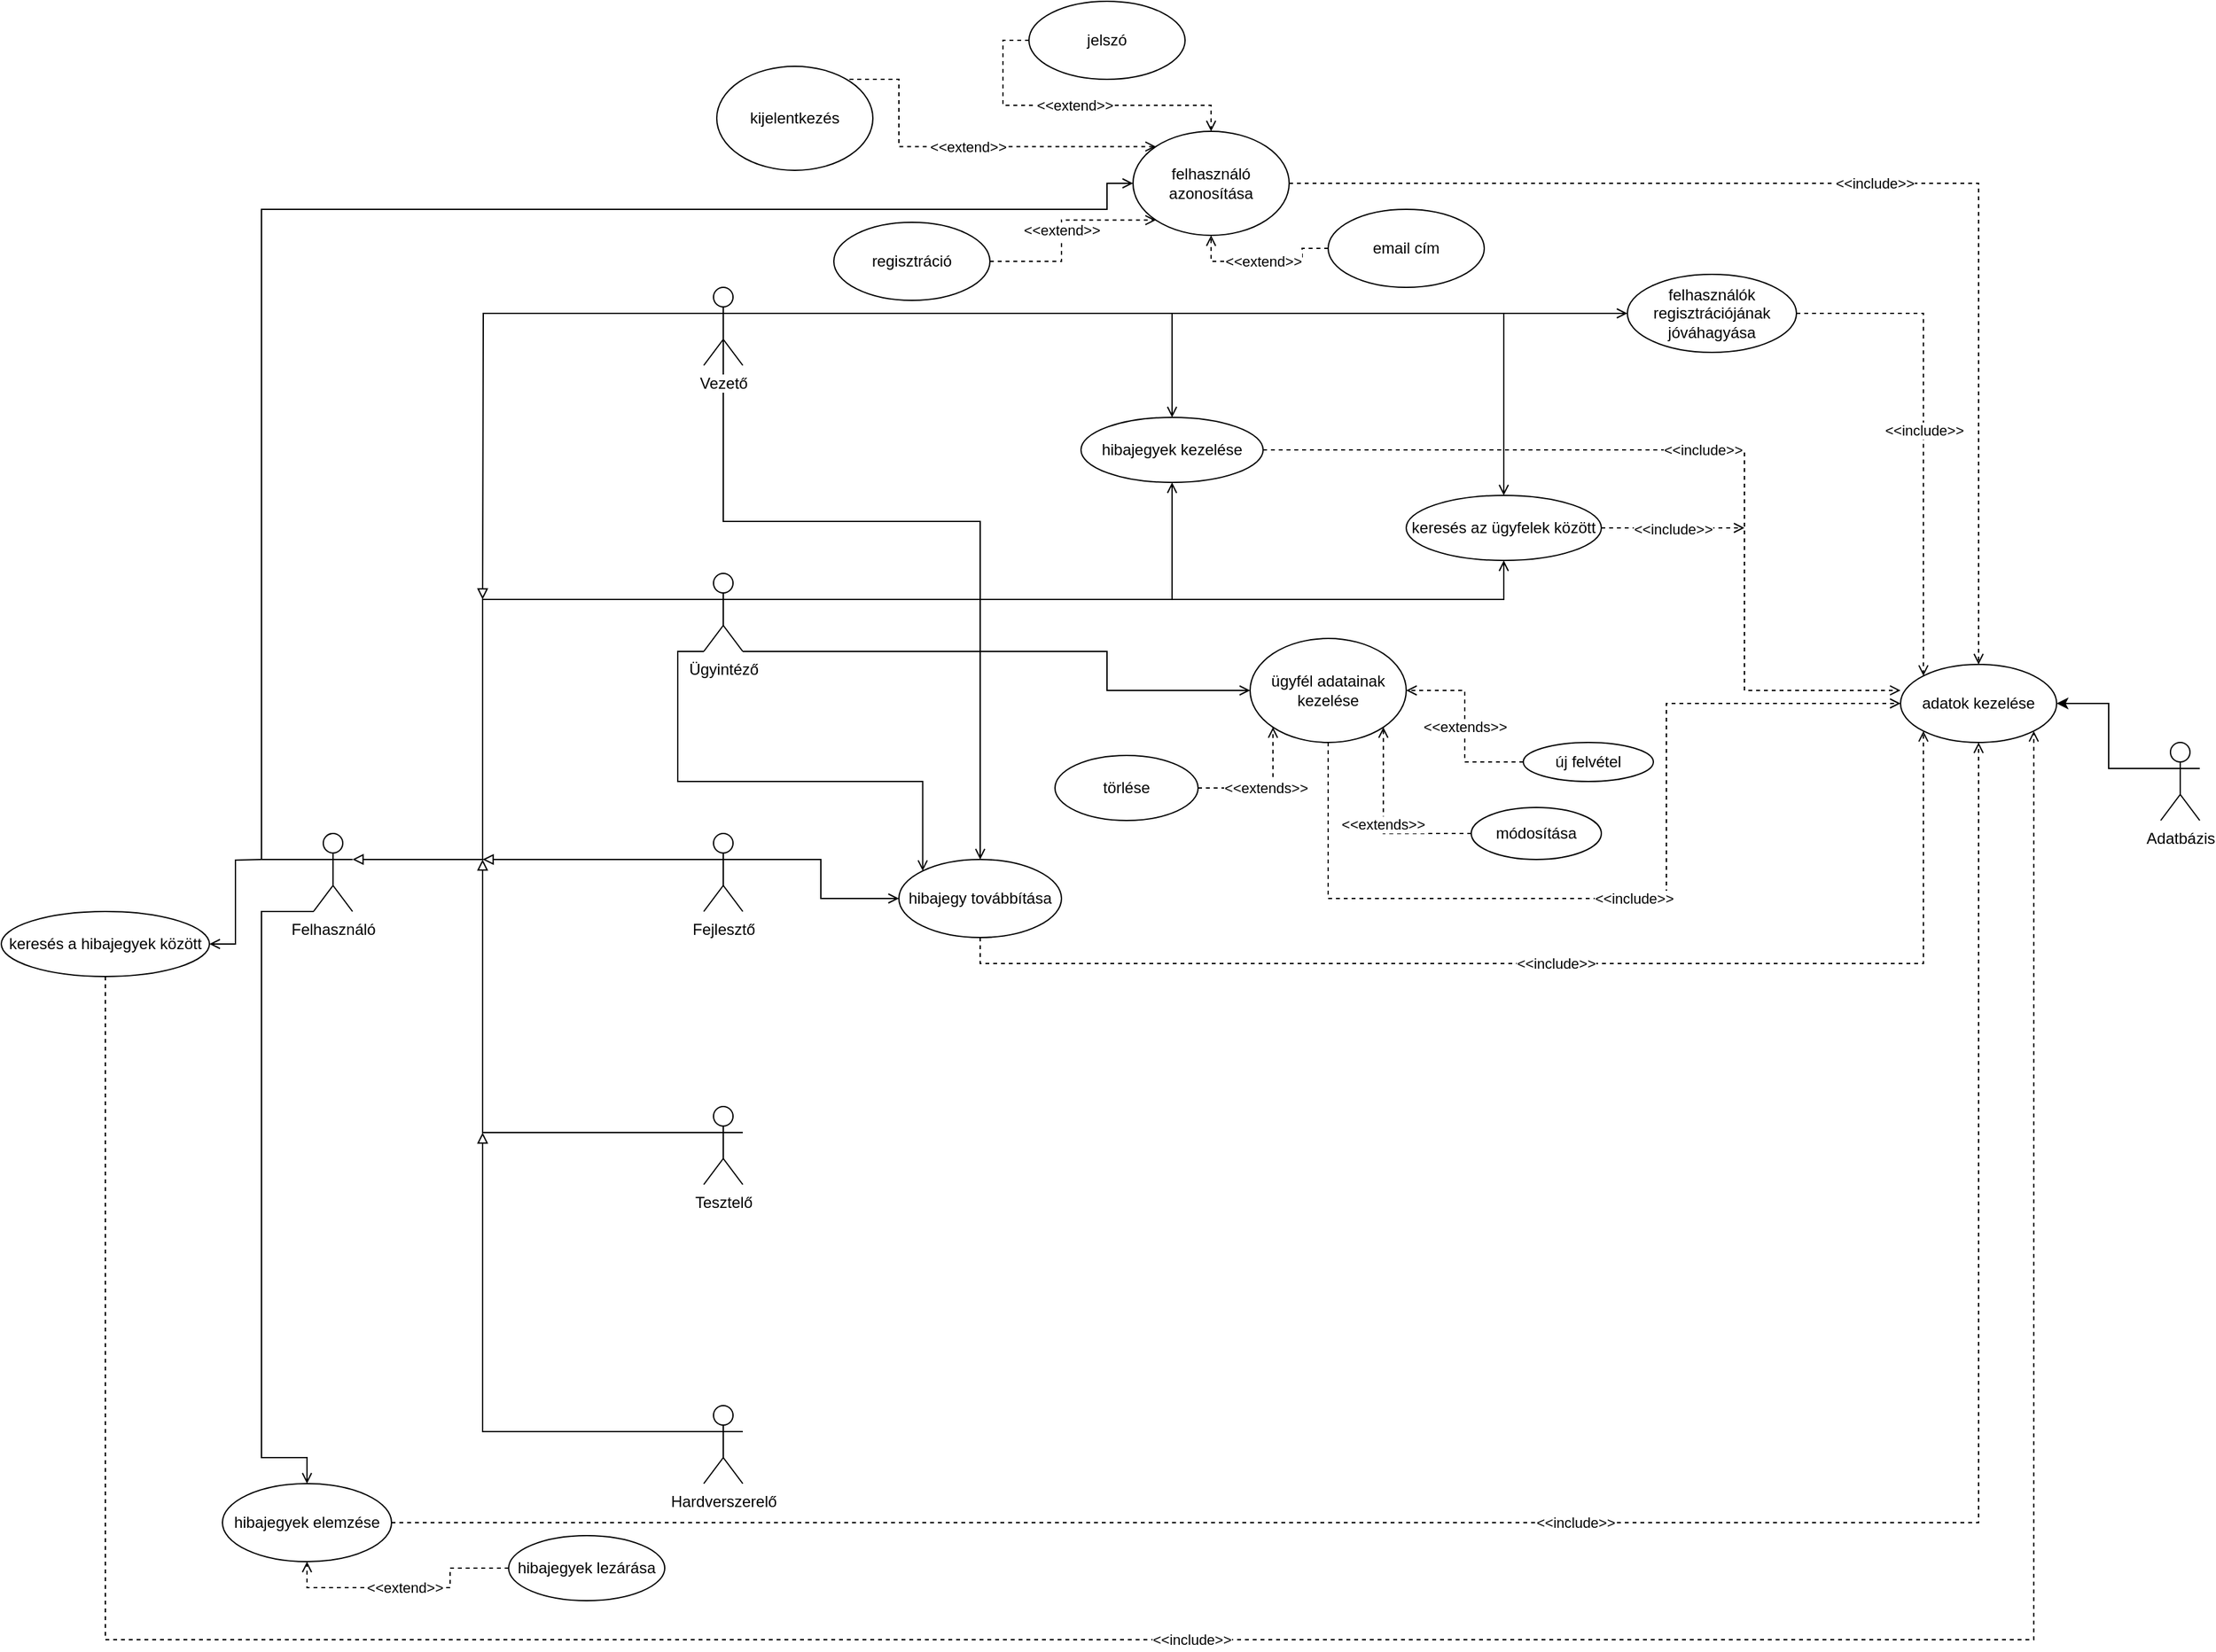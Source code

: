 <mxfile version="12.8.4" type="github">
  <diagram id="tKgVSa2ZyaZ9d1Cx3sKG" name="Page-1">
    <mxGraphModel dx="1140" dy="1337" grid="1" gridSize="10" guides="1" tooltips="1" connect="1" arrows="1" fold="1" page="1" pageScale="1" pageWidth="827" pageHeight="1169" math="0" shadow="0">
      <root>
        <mxCell id="0" />
        <mxCell id="1" parent="0" />
        <mxCell id="SDcFcOB728uCCUGHTapw-2" value="&amp;lt;&amp;lt;include&amp;gt;&amp;gt;" style="edgeStyle=orthogonalEdgeStyle;rounded=0;orthogonalLoop=1;jettySize=auto;html=1;entryX=0.5;entryY=0;entryDx=0;entryDy=0;dashed=1;endArrow=open;endFill=0;" parent="1" source="OgyzhSoIOuaZ956sOAGZ-1" target="OgyzhSoIOuaZ956sOAGZ-5" edge="1">
          <mxGeometry relative="1" as="geometry">
            <mxPoint x="400" y="-20.0" as="targetPoint" />
          </mxGeometry>
        </mxCell>
        <mxCell id="SDcFcOB728uCCUGHTapw-6" value="&amp;lt;&amp;lt;extend&amp;gt;&amp;gt;" style="edgeStyle=orthogonalEdgeStyle;rounded=0;orthogonalLoop=1;jettySize=auto;html=1;dashed=1;endArrow=open;endFill=0;exitX=0;exitY=0.5;exitDx=0;exitDy=0;entryX=0.5;entryY=1;entryDx=0;entryDy=0;" parent="1" source="SDcFcOB728uCCUGHTapw-3" target="OgyzhSoIOuaZ956sOAGZ-1" edge="1">
          <mxGeometry relative="1" as="geometry">
            <mxPoint x="380" y="-450" as="targetPoint" />
          </mxGeometry>
        </mxCell>
        <mxCell id="SDcFcOB728uCCUGHTapw-8" value="&amp;lt;&amp;lt;extend&amp;gt;&amp;gt;" style="edgeStyle=orthogonalEdgeStyle;rounded=0;orthogonalLoop=1;jettySize=auto;html=1;dashed=1;endArrow=open;endFill=0;exitX=0;exitY=0.5;exitDx=0;exitDy=0;entryX=0.5;entryY=0;entryDx=0;entryDy=0;" parent="1" source="SDcFcOB728uCCUGHTapw-4" target="OgyzhSoIOuaZ956sOAGZ-1" edge="1">
          <mxGeometry relative="1" as="geometry">
            <mxPoint x="380" y="-690" as="targetPoint" />
          </mxGeometry>
        </mxCell>
        <mxCell id="h7KGCQ8kjtkjl8msQsjL-59" value="&amp;lt;&amp;lt;extend&amp;gt;&amp;gt;" style="edgeStyle=orthogonalEdgeStyle;rounded=0;orthogonalLoop=1;jettySize=auto;html=1;endArrow=none;endFill=0;exitX=0;exitY=0;exitDx=0;exitDy=0;startArrow=open;startFill=0;dashed=1;" parent="1" source="OgyzhSoIOuaZ956sOAGZ-1" target="h7KGCQ8kjtkjl8msQsjL-58" edge="1">
          <mxGeometry relative="1" as="geometry">
            <Array as="points">
              <mxPoint x="160" y="-398" />
              <mxPoint x="160" y="-450" />
            </Array>
          </mxGeometry>
        </mxCell>
        <mxCell id="OgyzhSoIOuaZ956sOAGZ-1" value="&lt;font style=&quot;vertical-align: inherit&quot;&gt;&lt;font style=&quot;vertical-align: inherit&quot;&gt;felhasználó azonosítása&lt;/font&gt;&lt;/font&gt;" style="ellipse;whiteSpace=wrap;html=1;" parent="1" vertex="1">
          <mxGeometry x="340" y="-410" width="120" height="80" as="geometry" />
        </mxCell>
        <mxCell id="h7KGCQ8kjtkjl8msQsjL-58" value="kijelentkezés" style="ellipse;whiteSpace=wrap;html=1;" parent="1" vertex="1">
          <mxGeometry x="20" y="-460" width="120" height="80" as="geometry" />
        </mxCell>
        <mxCell id="OgyzhSoIOuaZ956sOAGZ-21" value="" style="edgeStyle=orthogonalEdgeStyle;rounded=0;orthogonalLoop=1;jettySize=auto;html=1;endArrow=block;endFill=0;exitX=0;exitY=0.333;exitDx=0;exitDy=0;exitPerimeter=0;entryX=1;entryY=0.333;entryDx=0;entryDy=0;entryPerimeter=0;" parent="1" source="OgyzhSoIOuaZ956sOAGZ-2" target="OgyzhSoIOuaZ956sOAGZ-16" edge="1">
          <mxGeometry relative="1" as="geometry">
            <mxPoint x="-70.0" y="-40.0" as="targetPoint" />
            <Array as="points">
              <mxPoint x="-160" y="-50" />
              <mxPoint x="-160" y="150" />
            </Array>
          </mxGeometry>
        </mxCell>
        <mxCell id="h7KGCQ8kjtkjl8msQsjL-3" value="" style="edgeStyle=orthogonalEdgeStyle;rounded=0;orthogonalLoop=1;jettySize=auto;html=1;endArrow=open;endFill=0;entryX=0;entryY=0.5;entryDx=0;entryDy=0;exitX=1;exitY=1;exitDx=0;exitDy=0;exitPerimeter=0;" parent="1" source="OgyzhSoIOuaZ956sOAGZ-2" target="h7KGCQ8kjtkjl8msQsjL-1" edge="1">
          <mxGeometry relative="1" as="geometry">
            <mxPoint x="120" y="-40" as="targetPoint" />
            <Array as="points">
              <mxPoint x="320" y="-10" />
              <mxPoint x="320" y="20" />
            </Array>
          </mxGeometry>
        </mxCell>
        <mxCell id="h7KGCQ8kjtkjl8msQsjL-39" value="" style="edgeStyle=orthogonalEdgeStyle;rounded=0;orthogonalLoop=1;jettySize=auto;html=1;endArrow=open;endFill=0;exitX=1;exitY=0.333;exitDx=0;exitDy=0;exitPerimeter=0;entryX=0.5;entryY=1;entryDx=0;entryDy=0;" parent="1" source="OgyzhSoIOuaZ956sOAGZ-2" target="h7KGCQ8kjtkjl8msQsjL-32" edge="1">
          <mxGeometry relative="1" as="geometry">
            <mxPoint x="120" y="-40.0" as="targetPoint" />
          </mxGeometry>
        </mxCell>
        <mxCell id="h7KGCQ8kjtkjl8msQsjL-48" value="" style="edgeStyle=orthogonalEdgeStyle;rounded=0;orthogonalLoop=1;jettySize=auto;html=1;endArrow=open;endFill=0;entryX=0;entryY=0;entryDx=0;entryDy=0;exitX=0;exitY=1;exitDx=0;exitDy=0;exitPerimeter=0;" parent="1" source="OgyzhSoIOuaZ956sOAGZ-2" target="h7KGCQ8kjtkjl8msQsjL-42" edge="1">
          <mxGeometry relative="1" as="geometry">
            <mxPoint x="25" y="70" as="targetPoint" />
            <Array as="points">
              <mxPoint x="-10" y="-10" />
              <mxPoint x="-10" y="90" />
              <mxPoint x="179" y="90" />
            </Array>
          </mxGeometry>
        </mxCell>
        <mxCell id="GiQxV7Go3dVCYtoei7Or-14" value="" style="edgeStyle=orthogonalEdgeStyle;rounded=0;orthogonalLoop=1;jettySize=auto;html=1;endArrow=open;endFill=0;" edge="1" parent="1" source="OgyzhSoIOuaZ956sOAGZ-2" target="GiQxV7Go3dVCYtoei7Or-5">
          <mxGeometry relative="1" as="geometry">
            <mxPoint x="25" y="-150" as="targetPoint" />
            <Array as="points">
              <mxPoint x="625" y="-50" />
            </Array>
          </mxGeometry>
        </mxCell>
        <mxCell id="OgyzhSoIOuaZ956sOAGZ-2" value="&lt;font style=&quot;vertical-align: inherit&quot;&gt;&lt;font style=&quot;vertical-align: inherit&quot;&gt;Ügyintéző&lt;/font&gt;&lt;/font&gt;" style="shape=umlActor;verticalLabelPosition=bottom;labelBackgroundColor=#ffffff;verticalAlign=top;html=1;outlineConnect=0;" parent="1" vertex="1">
          <mxGeometry x="10" y="-70" width="30" height="60" as="geometry" />
        </mxCell>
        <mxCell id="OgyzhSoIOuaZ956sOAGZ-7" value="" style="edgeStyle=orthogonalEdgeStyle;rounded=0;orthogonalLoop=1;jettySize=auto;html=1;exitX=0;exitY=0.333;exitDx=0;exitDy=0;exitPerimeter=0;entryX=1;entryY=0.5;entryDx=0;entryDy=0;" parent="1" source="OgyzhSoIOuaZ956sOAGZ-3" target="OgyzhSoIOuaZ956sOAGZ-5" edge="1">
          <mxGeometry relative="1" as="geometry">
            <mxPoint x="1050" y="90" as="targetPoint" />
          </mxGeometry>
        </mxCell>
        <mxCell id="OgyzhSoIOuaZ956sOAGZ-3" value="&lt;font style=&quot;vertical-align: inherit&quot;&gt;&lt;font style=&quot;vertical-align: inherit&quot;&gt;Adatbázis&lt;/font&gt;&lt;/font&gt;" style="shape=umlActor;verticalLabelPosition=bottom;labelBackgroundColor=#ffffff;verticalAlign=top;html=1;outlineConnect=0;" parent="1" vertex="1">
          <mxGeometry x="1130" y="60" width="30" height="60" as="geometry" />
        </mxCell>
        <mxCell id="OgyzhSoIOuaZ956sOAGZ-5" value="&lt;font style=&quot;vertical-align: inherit&quot;&gt;&lt;font style=&quot;vertical-align: inherit&quot;&gt;adatok kezelése&lt;/font&gt;&lt;/font&gt;" style="ellipse;whiteSpace=wrap;html=1;" parent="1" vertex="1">
          <mxGeometry x="930" width="120" height="60" as="geometry" />
        </mxCell>
        <mxCell id="OgyzhSoIOuaZ956sOAGZ-19" value="" style="edgeStyle=orthogonalEdgeStyle;rounded=0;orthogonalLoop=1;jettySize=auto;html=1;exitX=0;exitY=0.333;exitDx=0;exitDy=0;exitPerimeter=0;endArrow=block;endFill=0;" parent="1" source="OgyzhSoIOuaZ956sOAGZ-8" edge="1">
          <mxGeometry relative="1" as="geometry">
            <mxPoint x="-160" y="-50" as="targetPoint" />
          </mxGeometry>
        </mxCell>
        <mxCell id="h7KGCQ8kjtkjl8msQsjL-21" value="" style="edgeStyle=orthogonalEdgeStyle;rounded=0;orthogonalLoop=1;jettySize=auto;html=1;endArrow=open;endFill=0;entryX=0;entryY=0.5;entryDx=0;entryDy=0;exitX=1;exitY=0.333;exitDx=0;exitDy=0;exitPerimeter=0;" parent="1" source="OgyzhSoIOuaZ956sOAGZ-8" target="h7KGCQ8kjtkjl8msQsjL-17" edge="1">
          <mxGeometry relative="1" as="geometry">
            <mxPoint x="340" y="-270" as="sourcePoint" />
            <mxPoint x="120" y="-260" as="targetPoint" />
          </mxGeometry>
        </mxCell>
        <mxCell id="h7KGCQ8kjtkjl8msQsjL-41" value="" style="edgeStyle=orthogonalEdgeStyle;rounded=0;orthogonalLoop=1;jettySize=auto;html=1;endArrow=open;endFill=0;entryX=0.5;entryY=0;entryDx=0;entryDy=0;exitX=1;exitY=0.333;exitDx=0;exitDy=0;exitPerimeter=0;" parent="1" source="OgyzhSoIOuaZ956sOAGZ-8" target="h7KGCQ8kjtkjl8msQsjL-32" edge="1">
          <mxGeometry relative="1" as="geometry">
            <mxPoint x="25" y="-150.0" as="targetPoint" />
            <Array as="points">
              <mxPoint x="370" y="-270" />
            </Array>
            <mxPoint x="40" y="-280" as="sourcePoint" />
          </mxGeometry>
        </mxCell>
        <mxCell id="h7KGCQ8kjtkjl8msQsjL-44" value="" style="edgeStyle=orthogonalEdgeStyle;rounded=0;orthogonalLoop=1;jettySize=auto;html=1;endArrow=open;endFill=0;entryX=0.5;entryY=0;entryDx=0;entryDy=0;exitX=0.5;exitY=0.5;exitDx=0;exitDy=0;exitPerimeter=0;" parent="1" source="OgyzhSoIOuaZ956sOAGZ-8" target="h7KGCQ8kjtkjl8msQsjL-42" edge="1">
          <mxGeometry relative="1" as="geometry">
            <mxPoint x="25" y="-150.0" as="targetPoint" />
            <Array as="points">
              <mxPoint x="25" y="-110" />
              <mxPoint x="223" y="-110" />
            </Array>
          </mxGeometry>
        </mxCell>
        <mxCell id="GiQxV7Go3dVCYtoei7Or-12" value="" style="edgeStyle=orthogonalEdgeStyle;rounded=0;orthogonalLoop=1;jettySize=auto;html=1;endArrow=open;endFill=0;entryX=0.5;entryY=0;entryDx=0;entryDy=0;" edge="1" parent="1" source="OgyzhSoIOuaZ956sOAGZ-8" target="GiQxV7Go3dVCYtoei7Or-5">
          <mxGeometry relative="1" as="geometry">
            <mxPoint x="25" y="-150" as="targetPoint" />
            <Array as="points">
              <mxPoint x="625" y="-270" />
            </Array>
          </mxGeometry>
        </mxCell>
        <mxCell id="OgyzhSoIOuaZ956sOAGZ-8" value="&lt;font style=&quot;vertical-align: inherit&quot;&gt;&lt;font style=&quot;vertical-align: inherit&quot;&gt;&lt;font style=&quot;vertical-align: inherit&quot;&gt;&lt;font style=&quot;vertical-align: inherit&quot;&gt;Vezető&lt;/font&gt;&lt;/font&gt;&lt;/font&gt;&lt;/font&gt;" style="shape=umlActor;verticalLabelPosition=bottom;labelBackgroundColor=#ffffff;verticalAlign=top;html=1;outlineConnect=0;" parent="1" vertex="1">
          <mxGeometry x="10" y="-290" width="30" height="60" as="geometry" />
        </mxCell>
        <mxCell id="OgyzhSoIOuaZ956sOAGZ-23" value="" style="edgeStyle=orthogonalEdgeStyle;rounded=0;orthogonalLoop=1;jettySize=auto;html=1;endArrow=block;endFill=0;exitX=0;exitY=0.333;exitDx=0;exitDy=0;exitPerimeter=0;" parent="1" source="OgyzhSoIOuaZ956sOAGZ-13" edge="1">
          <mxGeometry relative="1" as="geometry">
            <mxPoint x="-160" y="150" as="targetPoint" />
          </mxGeometry>
        </mxCell>
        <mxCell id="h7KGCQ8kjtkjl8msQsjL-50" value="" style="edgeStyle=orthogonalEdgeStyle;rounded=0;orthogonalLoop=1;jettySize=auto;html=1;endArrow=open;endFill=0;entryX=0;entryY=0.5;entryDx=0;entryDy=0;exitX=1;exitY=0.333;exitDx=0;exitDy=0;exitPerimeter=0;" parent="1" source="OgyzhSoIOuaZ956sOAGZ-13" target="h7KGCQ8kjtkjl8msQsjL-42" edge="1">
          <mxGeometry relative="1" as="geometry">
            <mxPoint x="120" y="160" as="targetPoint" />
          </mxGeometry>
        </mxCell>
        <mxCell id="OgyzhSoIOuaZ956sOAGZ-13" value="&lt;font style=&quot;vertical-align: inherit&quot;&gt;&lt;font style=&quot;vertical-align: inherit&quot;&gt;Fejlesztő&lt;/font&gt;&lt;/font&gt;" style="shape=umlActor;verticalLabelPosition=bottom;labelBackgroundColor=#ffffff;verticalAlign=top;html=1;outlineConnect=0;" parent="1" vertex="1">
          <mxGeometry x="10" y="130" width="30" height="60" as="geometry" />
        </mxCell>
        <mxCell id="OgyzhSoIOuaZ956sOAGZ-25" value="" style="edgeStyle=orthogonalEdgeStyle;rounded=0;orthogonalLoop=1;jettySize=auto;html=1;endArrow=block;endFill=0;exitX=0;exitY=0.333;exitDx=0;exitDy=0;exitPerimeter=0;" parent="1" source="OgyzhSoIOuaZ956sOAGZ-14" edge="1">
          <mxGeometry relative="1" as="geometry">
            <mxPoint x="-160" y="150" as="targetPoint" />
            <Array as="points">
              <mxPoint x="-160" y="360" />
            </Array>
          </mxGeometry>
        </mxCell>
        <mxCell id="OgyzhSoIOuaZ956sOAGZ-14" value="&lt;font style=&quot;vertical-align: inherit&quot;&gt;&lt;font style=&quot;vertical-align: inherit&quot;&gt;Tesztelő&lt;/font&gt;&lt;/font&gt;" style="shape=umlActor;verticalLabelPosition=bottom;labelBackgroundColor=#ffffff;verticalAlign=top;html=1;outlineConnect=0;" parent="1" vertex="1">
          <mxGeometry x="10" y="340" width="30" height="60" as="geometry" />
        </mxCell>
        <mxCell id="h7KGCQ8kjtkjl8msQsjL-31" value="" style="edgeStyle=orthogonalEdgeStyle;rounded=0;orthogonalLoop=1;jettySize=auto;html=1;endArrow=block;endFill=0;exitX=0;exitY=0.333;exitDx=0;exitDy=0;exitPerimeter=0;" parent="1" source="OgyzhSoIOuaZ956sOAGZ-15" edge="1">
          <mxGeometry relative="1" as="geometry">
            <mxPoint x="-160" y="360" as="targetPoint" />
            <Array as="points">
              <mxPoint x="-160" y="590" />
            </Array>
          </mxGeometry>
        </mxCell>
        <mxCell id="OgyzhSoIOuaZ956sOAGZ-15" value="&lt;font style=&quot;vertical-align: inherit&quot;&gt;&lt;font style=&quot;vertical-align: inherit&quot;&gt;Hardverszerelő&lt;/font&gt;&lt;/font&gt;" style="shape=umlActor;verticalLabelPosition=bottom;labelBackgroundColor=#ffffff;verticalAlign=top;html=1;outlineConnect=0;" parent="1" vertex="1">
          <mxGeometry x="10" y="570" width="30" height="60" as="geometry" />
        </mxCell>
        <mxCell id="h7KGCQ8kjtkjl8msQsjL-7" value="" style="edgeStyle=orthogonalEdgeStyle;rounded=0;orthogonalLoop=1;jettySize=auto;html=1;endArrow=open;endFill=0;exitX=0;exitY=0.333;exitDx=0;exitDy=0;exitPerimeter=0;entryX=0;entryY=0.5;entryDx=0;entryDy=0;" parent="1" source="OgyzhSoIOuaZ956sOAGZ-16" target="OgyzhSoIOuaZ956sOAGZ-1" edge="1">
          <mxGeometry relative="1" as="geometry">
            <mxPoint x="170" y="290" as="targetPoint" />
            <Array as="points">
              <mxPoint x="-330" y="150" />
              <mxPoint x="-330" y="-350" />
              <mxPoint x="320" y="-350" />
              <mxPoint x="320" y="-370" />
            </Array>
          </mxGeometry>
        </mxCell>
        <mxCell id="h7KGCQ8kjtkjl8msQsjL-57" value="" style="edgeStyle=orthogonalEdgeStyle;rounded=0;orthogonalLoop=1;jettySize=auto;html=1;endArrow=open;endFill=0;entryX=0.5;entryY=0;entryDx=0;entryDy=0;exitX=0;exitY=1;exitDx=0;exitDy=0;exitPerimeter=0;" parent="1" source="OgyzhSoIOuaZ956sOAGZ-16" target="h7KGCQ8kjtkjl8msQsjL-22" edge="1">
          <mxGeometry relative="1" as="geometry">
            <mxPoint x="-370.0" y="160" as="targetPoint" />
            <Array as="points">
              <mxPoint x="-330" y="190" />
              <mxPoint x="-330" y="610" />
              <mxPoint x="-295" y="610" />
            </Array>
            <mxPoint x="-380" y="230" as="sourcePoint" />
          </mxGeometry>
        </mxCell>
        <mxCell id="GiQxV7Go3dVCYtoei7Or-8" value="" style="edgeStyle=orthogonalEdgeStyle;rounded=0;orthogonalLoop=1;jettySize=auto;html=1;entryX=1;entryY=0.5;entryDx=0;entryDy=0;endArrow=open;endFill=0;" edge="1" parent="1" target="GiQxV7Go3dVCYtoei7Or-6">
          <mxGeometry relative="1" as="geometry">
            <mxPoint x="-330" y="150" as="sourcePoint" />
            <mxPoint x="-370" y="160" as="targetPoint" />
          </mxGeometry>
        </mxCell>
        <mxCell id="OgyzhSoIOuaZ956sOAGZ-16" value="&lt;font style=&quot;vertical-align: inherit&quot;&gt;&lt;font style=&quot;vertical-align: inherit&quot;&gt;Felhasználó&lt;/font&gt;&lt;/font&gt;" style="shape=umlActor;verticalLabelPosition=bottom;labelBackgroundColor=#ffffff;verticalAlign=top;html=1;outlineConnect=0;" parent="1" vertex="1">
          <mxGeometry x="-290" y="130" width="30" height="60" as="geometry" />
        </mxCell>
        <mxCell id="SDcFcOB728uCCUGHTapw-3" value="email cím" style="ellipse;whiteSpace=wrap;html=1;" parent="1" vertex="1">
          <mxGeometry x="490" y="-350" width="120" height="60" as="geometry" />
        </mxCell>
        <mxCell id="SDcFcOB728uCCUGHTapw-4" value="jelszó" style="ellipse;whiteSpace=wrap;html=1;" parent="1" vertex="1">
          <mxGeometry x="260" y="-510" width="120" height="60" as="geometry" />
        </mxCell>
        <mxCell id="SDcFcOB728uCCUGHTapw-11" value="&amp;lt;&amp;lt;extend&amp;gt;&amp;gt;" style="edgeStyle=orthogonalEdgeStyle;rounded=0;orthogonalLoop=1;jettySize=auto;html=1;dashed=1;endArrow=open;endFill=0;entryX=0;entryY=1;entryDx=0;entryDy=0;" parent="1" source="SDcFcOB728uCCUGHTapw-9" target="OgyzhSoIOuaZ956sOAGZ-1" edge="1">
          <mxGeometry relative="1" as="geometry">
            <mxPoint x="430" y="-380" as="targetPoint" />
          </mxGeometry>
        </mxCell>
        <mxCell id="SDcFcOB728uCCUGHTapw-9" value="regisztráció" style="ellipse;whiteSpace=wrap;html=1;" parent="1" vertex="1">
          <mxGeometry x="110" y="-340" width="120" height="60" as="geometry" />
        </mxCell>
        <mxCell id="h7KGCQ8kjtkjl8msQsjL-5" value="&amp;lt;&amp;lt;include&amp;gt;&amp;gt;" style="edgeStyle=orthogonalEdgeStyle;rounded=0;orthogonalLoop=1;jettySize=auto;html=1;endArrow=open;endFill=0;entryX=0;entryY=0.5;entryDx=0;entryDy=0;dashed=1;" parent="1" source="h7KGCQ8kjtkjl8msQsjL-1" target="OgyzhSoIOuaZ956sOAGZ-5" edge="1">
          <mxGeometry relative="1" as="geometry">
            <mxPoint x="590" y="180" as="targetPoint" />
            <Array as="points">
              <mxPoint x="750" y="180" />
              <mxPoint x="750" y="30" />
            </Array>
          </mxGeometry>
        </mxCell>
        <mxCell id="h7KGCQ8kjtkjl8msQsjL-1" value="ügyfél adatainak kezelése" style="ellipse;whiteSpace=wrap;html=1;" parent="1" vertex="1">
          <mxGeometry x="430" y="-20" width="120" height="80" as="geometry" />
        </mxCell>
        <mxCell id="h7KGCQ8kjtkjl8msQsjL-14" value="&amp;lt;&amp;lt;extends&amp;gt;&amp;gt;" style="edgeStyle=orthogonalEdgeStyle;rounded=0;orthogonalLoop=1;jettySize=auto;html=1;endArrow=open;endFill=0;entryX=1;entryY=0.5;entryDx=0;entryDy=0;dashed=1;" parent="1" source="h7KGCQ8kjtkjl8msQsjL-10" target="h7KGCQ8kjtkjl8msQsjL-1" edge="1">
          <mxGeometry relative="1" as="geometry">
            <mxPoint x="550" y="255" as="targetPoint" />
          </mxGeometry>
        </mxCell>
        <mxCell id="h7KGCQ8kjtkjl8msQsjL-10" value="új felvétel" style="ellipse;whiteSpace=wrap;html=1;" parent="1" vertex="1">
          <mxGeometry x="640" y="60" width="100" height="30" as="geometry" />
        </mxCell>
        <mxCell id="h7KGCQ8kjtkjl8msQsjL-11" value="módosítása" style="ellipse;whiteSpace=wrap;html=1;" parent="1" vertex="1">
          <mxGeometry x="600" y="110" width="100" height="40" as="geometry" />
        </mxCell>
        <mxCell id="h7KGCQ8kjtkjl8msQsjL-12" value="törlése" style="ellipse;whiteSpace=wrap;html=1;" parent="1" vertex="1">
          <mxGeometry x="280" y="70" width="110" height="50" as="geometry" />
        </mxCell>
        <mxCell id="h7KGCQ8kjtkjl8msQsjL-15" value="&amp;lt;&amp;lt;extends&amp;gt;&amp;gt;" style="edgeStyle=orthogonalEdgeStyle;rounded=0;orthogonalLoop=1;jettySize=auto;html=1;endArrow=open;endFill=0;entryX=1;entryY=1;entryDx=0;entryDy=0;exitX=0;exitY=0.5;exitDx=0;exitDy=0;dashed=1;" parent="1" source="h7KGCQ8kjtkjl8msQsjL-11" target="h7KGCQ8kjtkjl8msQsjL-1" edge="1">
          <mxGeometry relative="1" as="geometry">
            <mxPoint x="640" y="265" as="sourcePoint" />
            <mxPoint x="560.0" y="220" as="targetPoint" />
            <Array as="points">
              <mxPoint x="532" y="130" />
            </Array>
          </mxGeometry>
        </mxCell>
        <mxCell id="h7KGCQ8kjtkjl8msQsjL-16" value="&amp;lt;&amp;lt;extends&amp;gt;&amp;gt;" style="edgeStyle=orthogonalEdgeStyle;rounded=0;orthogonalLoop=1;jettySize=auto;html=1;endArrow=open;endFill=0;entryX=0;entryY=1;entryDx=0;entryDy=0;exitX=1;exitY=0.5;exitDx=0;exitDy=0;dashed=1;" parent="1" source="h7KGCQ8kjtkjl8msQsjL-12" target="h7KGCQ8kjtkjl8msQsjL-1" edge="1">
          <mxGeometry relative="1" as="geometry">
            <mxPoint x="640" y="265" as="sourcePoint" />
            <mxPoint x="560.0" y="220" as="targetPoint" />
          </mxGeometry>
        </mxCell>
        <mxCell id="h7KGCQ8kjtkjl8msQsjL-19" value="&amp;lt;&amp;lt;include&amp;gt;&amp;gt;" style="edgeStyle=orthogonalEdgeStyle;rounded=0;orthogonalLoop=1;jettySize=auto;html=1;dashed=1;endArrow=open;endFill=0;entryX=0;entryY=0;entryDx=0;entryDy=0;" parent="1" source="h7KGCQ8kjtkjl8msQsjL-17" target="OgyzhSoIOuaZ956sOAGZ-5" edge="1">
          <mxGeometry relative="1" as="geometry">
            <mxPoint x="780" y="-70.0" as="targetPoint" />
          </mxGeometry>
        </mxCell>
        <mxCell id="h7KGCQ8kjtkjl8msQsjL-17" value="felhasználók regisztrációjának jóváhagyása" style="ellipse;whiteSpace=wrap;html=1;" parent="1" vertex="1">
          <mxGeometry x="720" y="-300" width="130" height="60" as="geometry" />
        </mxCell>
        <mxCell id="h7KGCQ8kjtkjl8msQsjL-24" value="&amp;lt;&amp;lt;include&amp;gt;&amp;gt;" style="edgeStyle=orthogonalEdgeStyle;rounded=0;orthogonalLoop=1;jettySize=auto;html=1;endArrow=open;endFill=0;entryX=0.5;entryY=1;entryDx=0;entryDy=0;dashed=1;" parent="1" source="h7KGCQ8kjtkjl8msQsjL-22" target="OgyzhSoIOuaZ956sOAGZ-5" edge="1">
          <mxGeometry relative="1" as="geometry">
            <mxPoint x="430" y="660" as="targetPoint" />
          </mxGeometry>
        </mxCell>
        <mxCell id="h7KGCQ8kjtkjl8msQsjL-22" value="hibajegyek elemzése" style="ellipse;whiteSpace=wrap;html=1;" parent="1" vertex="1">
          <mxGeometry x="-360" y="630" width="130" height="60" as="geometry" />
        </mxCell>
        <mxCell id="h7KGCQ8kjtkjl8msQsjL-29" value="&amp;lt;&amp;lt;extend&amp;gt;&amp;gt;" style="edgeStyle=orthogonalEdgeStyle;rounded=0;orthogonalLoop=1;jettySize=auto;html=1;endArrow=open;endFill=0;entryX=0.5;entryY=1;entryDx=0;entryDy=0;dashed=1;" parent="1" source="h7KGCQ8kjtkjl8msQsjL-27" target="h7KGCQ8kjtkjl8msQsjL-22" edge="1">
          <mxGeometry relative="1" as="geometry">
            <mxPoint x="240" y="710" as="targetPoint" />
          </mxGeometry>
        </mxCell>
        <mxCell id="h7KGCQ8kjtkjl8msQsjL-27" value="hibajegyek lezárása" style="ellipse;whiteSpace=wrap;html=1;" parent="1" vertex="1">
          <mxGeometry x="-140" y="670" width="120" height="50" as="geometry" />
        </mxCell>
        <mxCell id="h7KGCQ8kjtkjl8msQsjL-37" value="&amp;lt;&amp;lt;include&amp;gt;&amp;gt;" style="edgeStyle=orthogonalEdgeStyle;rounded=0;orthogonalLoop=1;jettySize=auto;html=1;endArrow=open;endFill=0;dashed=1;entryX=0;entryY=0.333;entryDx=0;entryDy=0;entryPerimeter=0;" parent="1" source="h7KGCQ8kjtkjl8msQsjL-32" target="OgyzhSoIOuaZ956sOAGZ-5" edge="1">
          <mxGeometry relative="1" as="geometry">
            <mxPoint x="520" y="-165" as="targetPoint" />
            <Array as="points">
              <mxPoint x="810" y="-165" />
              <mxPoint x="810" y="20" />
            </Array>
          </mxGeometry>
        </mxCell>
        <mxCell id="h7KGCQ8kjtkjl8msQsjL-32" value="hibajegyek kezelése" style="ellipse;whiteSpace=wrap;html=1;" parent="1" vertex="1">
          <mxGeometry x="300" y="-190" width="140" height="50" as="geometry" />
        </mxCell>
        <mxCell id="h7KGCQ8kjtkjl8msQsjL-46" value="&amp;lt;&amp;lt;include&amp;gt;&amp;gt;" style="edgeStyle=orthogonalEdgeStyle;rounded=0;orthogonalLoop=1;jettySize=auto;html=1;endArrow=open;endFill=0;dashed=1;entryX=0;entryY=1;entryDx=0;entryDy=0;" parent="1" source="h7KGCQ8kjtkjl8msQsjL-42" target="OgyzhSoIOuaZ956sOAGZ-5" edge="1">
          <mxGeometry relative="1" as="geometry">
            <mxPoint x="365" y="180" as="targetPoint" />
            <Array as="points">
              <mxPoint x="223" y="230" />
              <mxPoint x="948" y="230" />
            </Array>
          </mxGeometry>
        </mxCell>
        <mxCell id="h7KGCQ8kjtkjl8msQsjL-42" value="hibajegy továbbítása" style="ellipse;whiteSpace=wrap;html=1;" parent="1" vertex="1">
          <mxGeometry x="160" y="150" width="125" height="60" as="geometry" />
        </mxCell>
        <mxCell id="GiQxV7Go3dVCYtoei7Or-16" value="&amp;lt;&amp;lt;include&amp;gt;&amp;gt;" style="edgeStyle=orthogonalEdgeStyle;rounded=0;orthogonalLoop=1;jettySize=auto;html=1;endArrow=open;endFill=0;dashed=1;" edge="1" parent="1" source="GiQxV7Go3dVCYtoei7Or-5">
          <mxGeometry relative="1" as="geometry">
            <mxPoint x="810" y="-105" as="targetPoint" />
          </mxGeometry>
        </mxCell>
        <mxCell id="GiQxV7Go3dVCYtoei7Or-5" value="keresés az ügyfelek között" style="ellipse;whiteSpace=wrap;html=1;" vertex="1" parent="1">
          <mxGeometry x="550" y="-130" width="150" height="50" as="geometry" />
        </mxCell>
        <mxCell id="GiQxV7Go3dVCYtoei7Or-10" value="&amp;lt;&amp;lt;include&amp;gt;&amp;gt;" style="edgeStyle=orthogonalEdgeStyle;rounded=0;orthogonalLoop=1;jettySize=auto;html=1;endArrow=open;endFill=0;entryX=1;entryY=1;entryDx=0;entryDy=0;dashed=1;exitX=0.5;exitY=1;exitDx=0;exitDy=0;" edge="1" parent="1" source="GiQxV7Go3dVCYtoei7Or-6" target="OgyzhSoIOuaZ956sOAGZ-5">
          <mxGeometry relative="1" as="geometry">
            <mxPoint x="-560" y="250.0" as="targetPoint" />
            <Array as="points">
              <mxPoint x="-450" y="750" />
              <mxPoint x="1032" y="750" />
            </Array>
          </mxGeometry>
        </mxCell>
        <mxCell id="GiQxV7Go3dVCYtoei7Or-6" value="keresés a hibajegyek között" style="ellipse;whiteSpace=wrap;html=1;" vertex="1" parent="1">
          <mxGeometry x="-530" y="190" width="160" height="50" as="geometry" />
        </mxCell>
      </root>
    </mxGraphModel>
  </diagram>
</mxfile>

